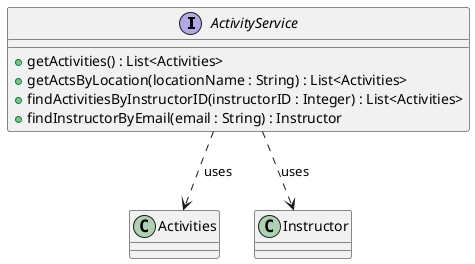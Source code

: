 
@startuml
interface ActivityService {
    + getActivities() : List<Activities>
    + getActsByLocation(locationName : String) : List<Activities>
    + findActivitiesByInstructorID(instructorID : Integer) : List<Activities>
    + findInstructorByEmail(email : String) : Instructor
}

class Activities {
}

class Instructor {
}

ActivityService ..> Activities : uses
ActivityService ..> Instructor : uses

@enduml
